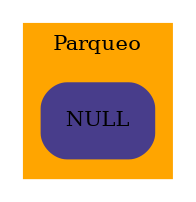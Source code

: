 digraph g {
 rankdir= "LR";
node [
fontsize = "10"
shape = "Mrecord"
color="darkslateblue"
style ="filled, bold"
];

 subgraph cluster_1 {
node [style=filled];
"nodoPa"
[ label=" NULL "];
fontsize = "10"
shape = "Mrecord"
color="orange"
style ="filled, bold"
label ="Parqueo"
}
}